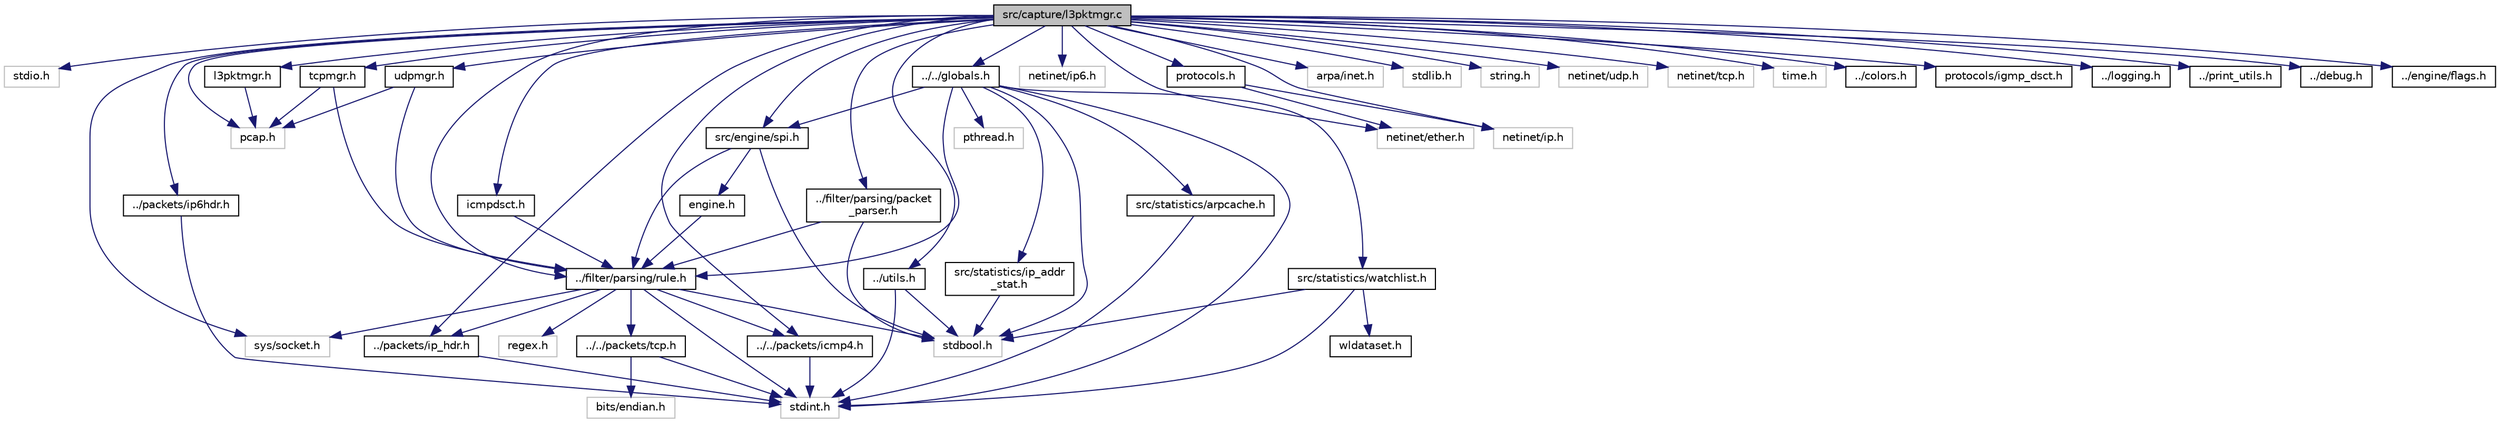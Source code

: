 digraph "src/capture/l3pktmgr.c"
{
 // LATEX_PDF_SIZE
  edge [fontname="Helvetica",fontsize="10",labelfontname="Helvetica",labelfontsize="10"];
  node [fontname="Helvetica",fontsize="10",shape=record];
  Node1 [label="src/capture/l3pktmgr.c",height=0.2,width=0.4,color="black", fillcolor="grey75", style="filled", fontcolor="black",tooltip="Handle Layer 3 decoding."];
  Node1 -> Node2 [color="midnightblue",fontsize="10",style="solid"];
  Node2 [label="stdio.h",height=0.2,width=0.4,color="grey75", fillcolor="white", style="filled",tooltip=" "];
  Node1 -> Node3 [color="midnightblue",fontsize="10",style="solid"];
  Node3 [label="pcap.h",height=0.2,width=0.4,color="grey75", fillcolor="white", style="filled",tooltip=" "];
  Node1 -> Node4 [color="midnightblue",fontsize="10",style="solid"];
  Node4 [label="netinet/ip6.h",height=0.2,width=0.4,color="grey75", fillcolor="white", style="filled",tooltip=" "];
  Node1 -> Node5 [color="midnightblue",fontsize="10",style="solid"];
  Node5 [label="netinet/ether.h",height=0.2,width=0.4,color="grey75", fillcolor="white", style="filled",tooltip=" "];
  Node1 -> Node6 [color="midnightblue",fontsize="10",style="solid"];
  Node6 [label="sys/socket.h",height=0.2,width=0.4,color="grey75", fillcolor="white", style="filled",tooltip=" "];
  Node1 -> Node7 [color="midnightblue",fontsize="10",style="solid"];
  Node7 [label="arpa/inet.h",height=0.2,width=0.4,color="grey75", fillcolor="white", style="filled",tooltip=" "];
  Node1 -> Node8 [color="midnightblue",fontsize="10",style="solid"];
  Node8 [label="stdlib.h",height=0.2,width=0.4,color="grey75", fillcolor="white", style="filled",tooltip=" "];
  Node1 -> Node9 [color="midnightblue",fontsize="10",style="solid"];
  Node9 [label="string.h",height=0.2,width=0.4,color="grey75", fillcolor="white", style="filled",tooltip=" "];
  Node1 -> Node10 [color="midnightblue",fontsize="10",style="solid"];
  Node10 [label="netinet/ip.h",height=0.2,width=0.4,color="grey75", fillcolor="white", style="filled",tooltip=" "];
  Node1 -> Node11 [color="midnightblue",fontsize="10",style="solid"];
  Node11 [label="netinet/udp.h",height=0.2,width=0.4,color="grey75", fillcolor="white", style="filled",tooltip=" "];
  Node1 -> Node12 [color="midnightblue",fontsize="10",style="solid"];
  Node12 [label="netinet/tcp.h",height=0.2,width=0.4,color="grey75", fillcolor="white", style="filled",tooltip=" "];
  Node1 -> Node13 [color="midnightblue",fontsize="10",style="solid"];
  Node13 [label="../packets/ip_hdr.h",height=0.2,width=0.4,color="black", fillcolor="white", style="filled",URL="$ip__hdr_8h_source.html",tooltip=" "];
  Node13 -> Node14 [color="midnightblue",fontsize="10",style="solid"];
  Node14 [label="stdint.h",height=0.2,width=0.4,color="grey75", fillcolor="white", style="filled",tooltip=" "];
  Node1 -> Node15 [color="midnightblue",fontsize="10",style="solid"];
  Node15 [label="l3pktmgr.h",height=0.2,width=0.4,color="black", fillcolor="white", style="filled",URL="$l3pktmgr_8h_source.html",tooltip=" "];
  Node15 -> Node3 [color="midnightblue",fontsize="10",style="solid"];
  Node1 -> Node16 [color="midnightblue",fontsize="10",style="solid"];
  Node16 [label="time.h",height=0.2,width=0.4,color="grey75", fillcolor="white", style="filled",tooltip=" "];
  Node1 -> Node17 [color="midnightblue",fontsize="10",style="solid"];
  Node17 [label="../colors.h",height=0.2,width=0.4,color="black", fillcolor="white", style="filled",URL="$colors_8h.html",tooltip="Define ASCII escape sequence for printing in color."];
  Node1 -> Node18 [color="midnightblue",fontsize="10",style="solid"];
  Node18 [label="protocols/igmp_dsct.h",height=0.2,width=0.4,color="black", fillcolor="white", style="filled",URL="$igmp__dsct_8h_source.html",tooltip=" "];
  Node1 -> Node19 [color="midnightblue",fontsize="10",style="solid"];
  Node19 [label="protocols.h",height=0.2,width=0.4,color="black", fillcolor="white", style="filled",URL="$protocols_8h_source.html",tooltip=" "];
  Node19 -> Node5 [color="midnightblue",fontsize="10",style="solid"];
  Node19 -> Node10 [color="midnightblue",fontsize="10",style="solid"];
  Node1 -> Node20 [color="midnightblue",fontsize="10",style="solid"];
  Node20 [label="../packets/ip6hdr.h",height=0.2,width=0.4,color="black", fillcolor="white", style="filled",URL="$ip6hdr_8h_source.html",tooltip=" "];
  Node20 -> Node14 [color="midnightblue",fontsize="10",style="solid"];
  Node1 -> Node21 [color="midnightblue",fontsize="10",style="solid"];
  Node21 [label="../utils.h",height=0.2,width=0.4,color="black", fillcolor="white", style="filled",URL="$utils_8h_source.html",tooltip=" "];
  Node21 -> Node14 [color="midnightblue",fontsize="10",style="solid"];
  Node21 -> Node22 [color="midnightblue",fontsize="10",style="solid"];
  Node22 [label="stdbool.h",height=0.2,width=0.4,color="grey75", fillcolor="white", style="filled",tooltip=" "];
  Node1 -> Node23 [color="midnightblue",fontsize="10",style="solid"];
  Node23 [label="tcpmgr.h",height=0.2,width=0.4,color="black", fillcolor="white", style="filled",URL="$tcpmgr_8h_source.html",tooltip=" "];
  Node23 -> Node3 [color="midnightblue",fontsize="10",style="solid"];
  Node23 -> Node24 [color="midnightblue",fontsize="10",style="solid"];
  Node24 [label="../filter/parsing/rule.h",height=0.2,width=0.4,color="black", fillcolor="white", style="filled",URL="$rule_8h.html",tooltip="Define functions and structure for rule.c."];
  Node24 -> Node22 [color="midnightblue",fontsize="10",style="solid"];
  Node24 -> Node14 [color="midnightblue",fontsize="10",style="solid"];
  Node24 -> Node6 [color="midnightblue",fontsize="10",style="solid"];
  Node24 -> Node13 [color="midnightblue",fontsize="10",style="solid"];
  Node24 -> Node25 [color="midnightblue",fontsize="10",style="solid"];
  Node25 [label="../../packets/tcp.h",height=0.2,width=0.4,color="black", fillcolor="white", style="filled",URL="$tcp_8h_source.html",tooltip=" "];
  Node25 -> Node14 [color="midnightblue",fontsize="10",style="solid"];
  Node25 -> Node26 [color="midnightblue",fontsize="10",style="solid"];
  Node26 [label="bits/endian.h",height=0.2,width=0.4,color="grey75", fillcolor="white", style="filled",tooltip=" "];
  Node24 -> Node27 [color="midnightblue",fontsize="10",style="solid"];
  Node27 [label="regex.h",height=0.2,width=0.4,color="grey75", fillcolor="white", style="filled",tooltip=" "];
  Node24 -> Node28 [color="midnightblue",fontsize="10",style="solid"];
  Node28 [label="../../packets/icmp4.h",height=0.2,width=0.4,color="black", fillcolor="white", style="filled",URL="$icmp4_8h_source.html",tooltip=" "];
  Node28 -> Node14 [color="midnightblue",fontsize="10",style="solid"];
  Node1 -> Node29 [color="midnightblue",fontsize="10",style="solid"];
  Node29 [label="../logging.h",height=0.2,width=0.4,color="black", fillcolor="white", style="filled",URL="$logging_8h_source.html",tooltip=" "];
  Node1 -> Node30 [color="midnightblue",fontsize="10",style="solid"];
  Node30 [label="udpmgr.h",height=0.2,width=0.4,color="black", fillcolor="white", style="filled",URL="$udpmgr_8h_source.html",tooltip=" "];
  Node30 -> Node3 [color="midnightblue",fontsize="10",style="solid"];
  Node30 -> Node24 [color="midnightblue",fontsize="10",style="solid"];
  Node1 -> Node28 [color="midnightblue",fontsize="10",style="solid"];
  Node1 -> Node31 [color="midnightblue",fontsize="10",style="solid"];
  Node31 [label="icmpdsct.h",height=0.2,width=0.4,color="black", fillcolor="white", style="filled",URL="$icmpdsct_8h_source.html",tooltip=" "];
  Node31 -> Node24 [color="midnightblue",fontsize="10",style="solid"];
  Node1 -> Node32 [color="midnightblue",fontsize="10",style="solid"];
  Node32 [label="../print_utils.h",height=0.2,width=0.4,color="black", fillcolor="white", style="filled",URL="$print__utils_8h_source.html",tooltip=" "];
  Node1 -> Node24 [color="midnightblue",fontsize="10",style="solid"];
  Node1 -> Node33 [color="midnightblue",fontsize="10",style="solid"];
  Node33 [label="../filter/parsing/packet\l_parser.h",height=0.2,width=0.4,color="black", fillcolor="white", style="filled",URL="$packet__parser_8h_source.html",tooltip=" "];
  Node33 -> Node22 [color="midnightblue",fontsize="10",style="solid"];
  Node33 -> Node24 [color="midnightblue",fontsize="10",style="solid"];
  Node1 -> Node34 [color="midnightblue",fontsize="10",style="solid"];
  Node34 [label="../../globals.h",height=0.2,width=0.4,color="black", fillcolor="white", style="filled",URL="$globals_8h_source.html",tooltip=" "];
  Node34 -> Node35 [color="midnightblue",fontsize="10",style="solid"];
  Node35 [label="src/statistics/ip_addr\l_stat.h",height=0.2,width=0.4,color="black", fillcolor="white", style="filled",URL="$ip__addr__stat_8h_source.html",tooltip=" "];
  Node35 -> Node22 [color="midnightblue",fontsize="10",style="solid"];
  Node34 -> Node14 [color="midnightblue",fontsize="10",style="solid"];
  Node34 -> Node22 [color="midnightblue",fontsize="10",style="solid"];
  Node34 -> Node36 [color="midnightblue",fontsize="10",style="solid"];
  Node36 [label="pthread.h",height=0.2,width=0.4,color="grey75", fillcolor="white", style="filled",tooltip=" "];
  Node34 -> Node37 [color="midnightblue",fontsize="10",style="solid"];
  Node37 [label="src/engine/spi.h",height=0.2,width=0.4,color="black", fillcolor="white", style="filled",URL="$spi_8h_source.html",tooltip=" "];
  Node37 -> Node24 [color="midnightblue",fontsize="10",style="solid"];
  Node37 -> Node38 [color="midnightblue",fontsize="10",style="solid"];
  Node38 [label="engine.h",height=0.2,width=0.4,color="black", fillcolor="white", style="filled",URL="$engine_8h_source.html",tooltip=" "];
  Node38 -> Node24 [color="midnightblue",fontsize="10",style="solid"];
  Node37 -> Node22 [color="midnightblue",fontsize="10",style="solid"];
  Node34 -> Node24 [color="midnightblue",fontsize="10",style="solid"];
  Node34 -> Node39 [color="midnightblue",fontsize="10",style="solid"];
  Node39 [label="src/statistics/arpcache.h",height=0.2,width=0.4,color="black", fillcolor="white", style="filled",URL="$arpcache_8h_source.html",tooltip=" "];
  Node39 -> Node14 [color="midnightblue",fontsize="10",style="solid"];
  Node34 -> Node40 [color="midnightblue",fontsize="10",style="solid"];
  Node40 [label="src/statistics/watchlist.h",height=0.2,width=0.4,color="black", fillcolor="white", style="filled",URL="$watchlist_8h_source.html",tooltip=" "];
  Node40 -> Node22 [color="midnightblue",fontsize="10",style="solid"];
  Node40 -> Node41 [color="midnightblue",fontsize="10",style="solid"];
  Node41 [label="wldataset.h",height=0.2,width=0.4,color="black", fillcolor="white", style="filled",URL="$wldataset_8h_source.html",tooltip=" "];
  Node40 -> Node14 [color="midnightblue",fontsize="10",style="solid"];
  Node1 -> Node42 [color="midnightblue",fontsize="10",style="solid"];
  Node42 [label="../debug.h",height=0.2,width=0.4,color="black", fillcolor="white", style="filled",URL="$debug_8h_source.html",tooltip=" "];
  Node1 -> Node43 [color="midnightblue",fontsize="10",style="solid"];
  Node43 [label="../engine/flags.h",height=0.2,width=0.4,color="black", fillcolor="white", style="filled",URL="$flags_8h_source.html",tooltip=" "];
  Node1 -> Node37 [color="midnightblue",fontsize="10",style="solid"];
}
